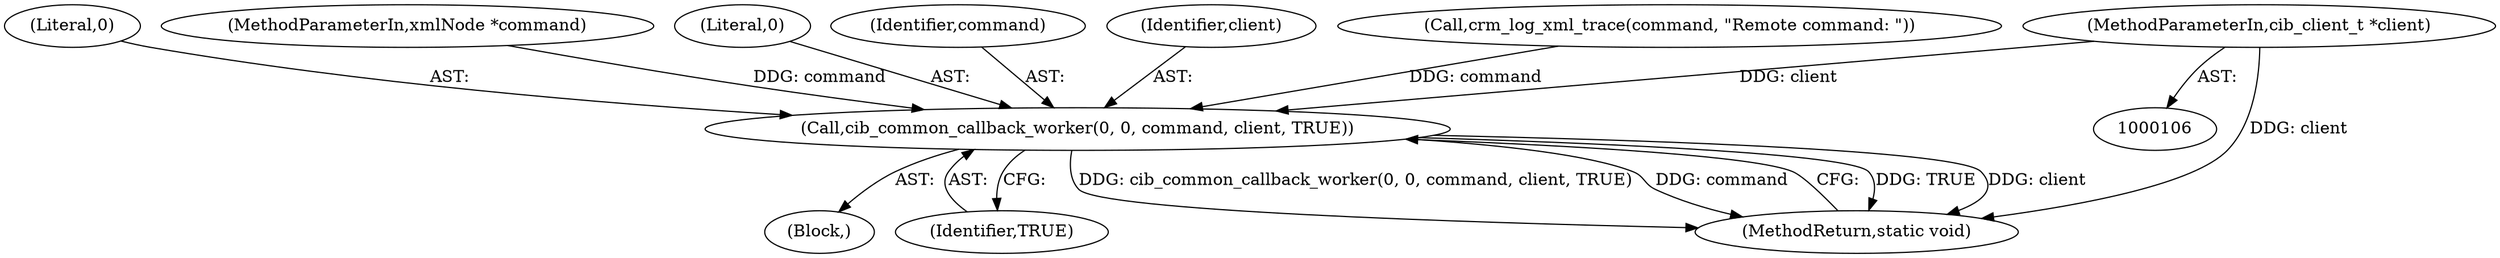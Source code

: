 digraph "0_pacemaker_564f7cc2a51dcd2f28ab12a13394f31be5aa3c93_3@pointer" {
"1000107" [label="(MethodParameterIn,cib_client_t *client)"];
"1000263" [label="(Call,cib_common_callback_worker(0, 0, command, client, TRUE))"];
"1000107" [label="(MethodParameterIn,cib_client_t *client)"];
"1000264" [label="(Literal,0)"];
"1000108" [label="(MethodParameterIn,xmlNode *command)"];
"1000268" [label="(Identifier,TRUE)"];
"1000265" [label="(Literal,0)"];
"1000266" [label="(Identifier,command)"];
"1000263" [label="(Call,cib_common_callback_worker(0, 0, command, client, TRUE))"];
"1000109" [label="(Block,)"];
"1000269" [label="(MethodReturn,static void)"];
"1000267" [label="(Identifier,client)"];
"1000260" [label="(Call,crm_log_xml_trace(command, \"Remote command: \"))"];
"1000107" -> "1000106"  [label="AST: "];
"1000107" -> "1000269"  [label="DDG: client"];
"1000107" -> "1000263"  [label="DDG: client"];
"1000263" -> "1000109"  [label="AST: "];
"1000263" -> "1000268"  [label="CFG: "];
"1000264" -> "1000263"  [label="AST: "];
"1000265" -> "1000263"  [label="AST: "];
"1000266" -> "1000263"  [label="AST: "];
"1000267" -> "1000263"  [label="AST: "];
"1000268" -> "1000263"  [label="AST: "];
"1000269" -> "1000263"  [label="CFG: "];
"1000263" -> "1000269"  [label="DDG: TRUE"];
"1000263" -> "1000269"  [label="DDG: client"];
"1000263" -> "1000269"  [label="DDG: cib_common_callback_worker(0, 0, command, client, TRUE)"];
"1000263" -> "1000269"  [label="DDG: command"];
"1000260" -> "1000263"  [label="DDG: command"];
"1000108" -> "1000263"  [label="DDG: command"];
}
